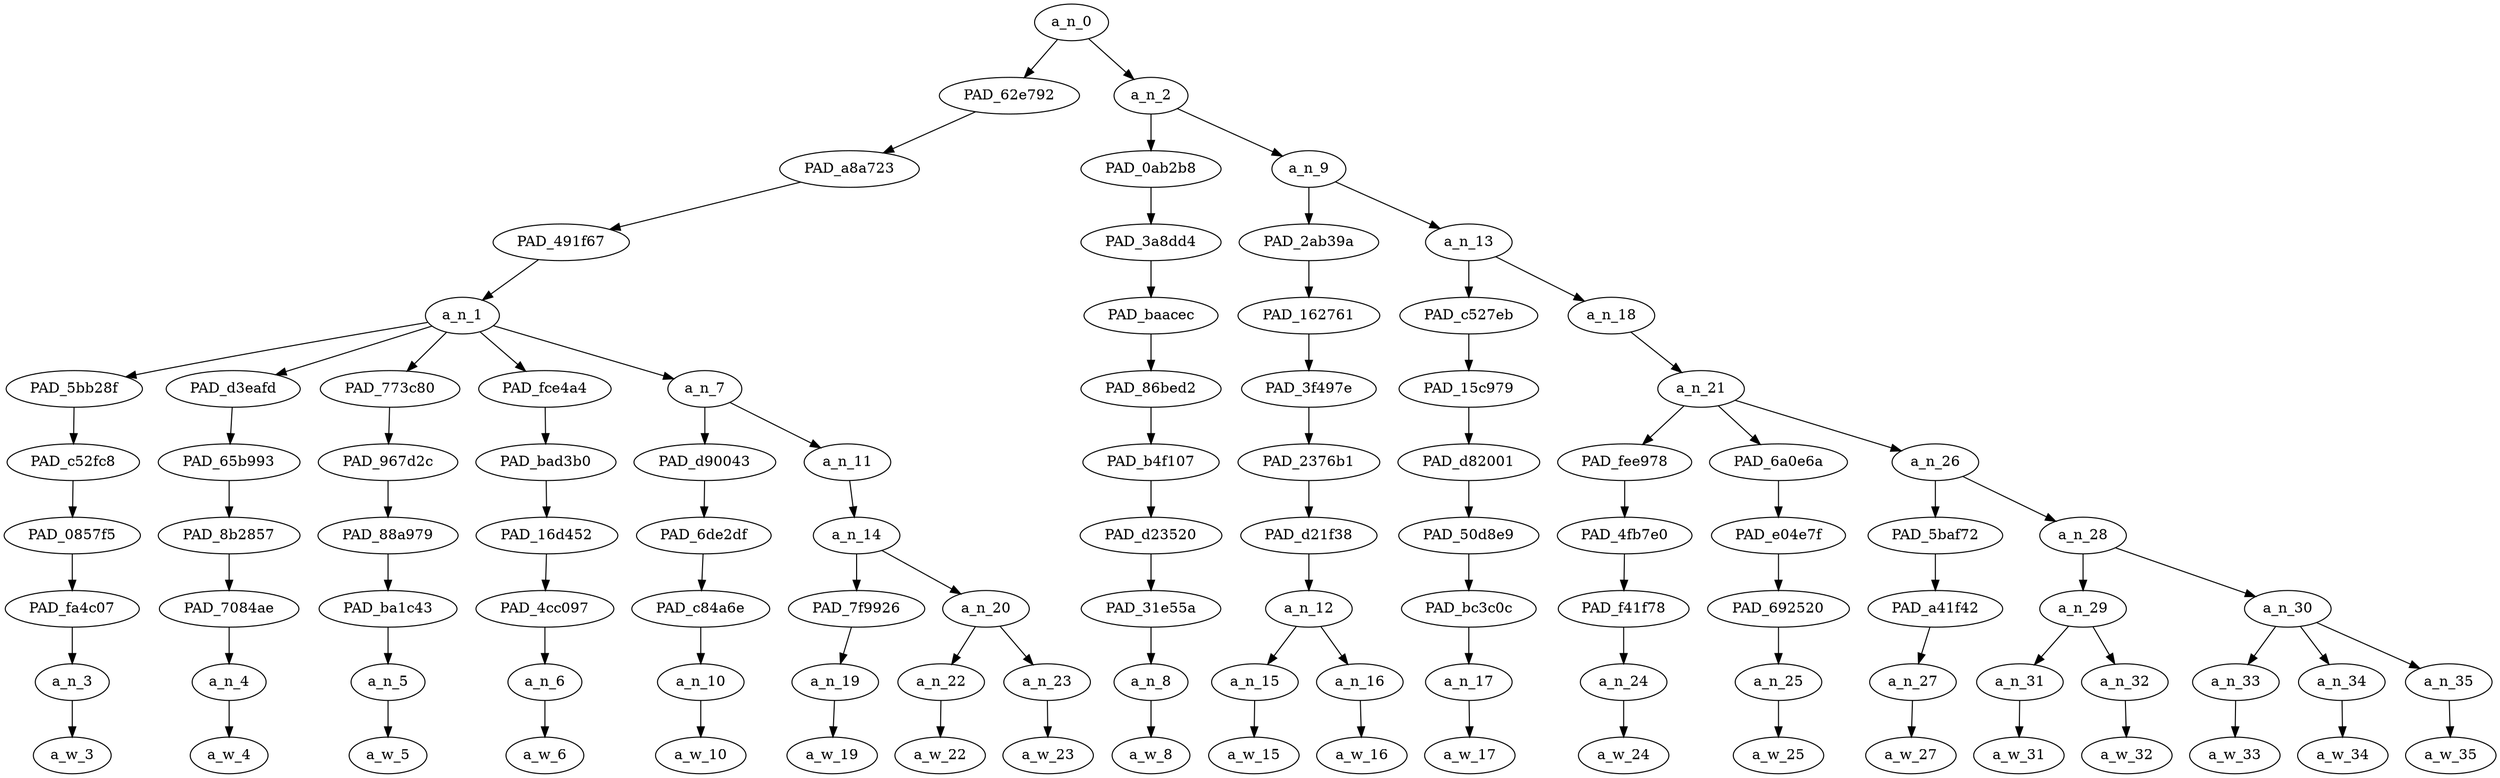 strict digraph "" {
	a_n_0	[div_dir=1,
		index=0,
		level=10,
		pos="5.803645833333334,10!",
		text_span="[0, 1, 2, 3, 4, 5, 6, 7, 8, 9, 10, 11, 12, 13, 14, 15, 16, 17, 18, 19]",
		value=0.99999999];
	PAD_62e792	[div_dir=1,
		index=0,
		level=9,
		pos="2.175,9!",
		text_span="[0, 1, 2, 3, 4, 5, 6, 7]",
		value=0.46282709];
	a_n_0 -> PAD_62e792;
	a_n_2	[div_dir=1,
		index=1,
		level=9,
		pos="9.432291666666668,9!",
		text_span="[8, 9, 10, 11, 12, 13, 14, 15, 16, 17, 18, 19]",
		value=0.53657646];
	a_n_0 -> a_n_2;
	PAD_a8a723	[div_dir=1,
		index=0,
		level=8,
		pos="2.175,8!",
		text_span="[0, 1, 2, 3, 4, 5, 6, 7]",
		value=0.46282709];
	PAD_62e792 -> PAD_a8a723;
	PAD_491f67	[div_dir=1,
		index=0,
		level=7,
		pos="2.175,7!",
		text_span="[0, 1, 2, 3, 4, 5, 6, 7]",
		value=0.46282709];
	PAD_a8a723 -> PAD_491f67;
	a_n_1	[div_dir=1,
		index=0,
		level=6,
		pos="2.175,6!",
		text_span="[0, 1, 2, 3, 4, 5, 6, 7]",
		value=0.46282709];
	PAD_491f67 -> a_n_1;
	PAD_5bb28f	[div_dir=-1,
		index=0,
		level=5,
		pos="0.0,5!",
		text_span="[0]",
		value=0.06522092];
	a_n_1 -> PAD_5bb28f;
	PAD_d3eafd	[div_dir=-1,
		index=1,
		level=5,
		pos="1.0,5!",
		text_span="[1]",
		value=0.07054873];
	a_n_1 -> PAD_d3eafd;
	PAD_773c80	[div_dir=1,
		index=2,
		level=5,
		pos="2.0,5!",
		text_span="[2]",
		value=0.04254580];
	a_n_1 -> PAD_773c80;
	PAD_fce4a4	[div_dir=1,
		index=3,
		level=5,
		pos="3.0,5!",
		text_span="[3]",
		value=0.05200696];
	a_n_1 -> PAD_fce4a4;
	a_n_7	[div_dir=1,
		index=4,
		level=5,
		pos="4.875,5!",
		text_span="[4, 5, 6, 7]",
		value=0.23201778];
	a_n_1 -> a_n_7;
	PAD_c52fc8	[div_dir=-1,
		index=0,
		level=4,
		pos="0.0,4!",
		text_span="[0]",
		value=0.06522092];
	PAD_5bb28f -> PAD_c52fc8;
	PAD_0857f5	[div_dir=-1,
		index=0,
		level=3,
		pos="0.0,3!",
		text_span="[0]",
		value=0.06522092];
	PAD_c52fc8 -> PAD_0857f5;
	PAD_fa4c07	[div_dir=-1,
		index=0,
		level=2,
		pos="0.0,2!",
		text_span="[0]",
		value=0.06522092];
	PAD_0857f5 -> PAD_fa4c07;
	a_n_3	[div_dir=-1,
		index=0,
		level=1,
		pos="0.0,1!",
		text_span="[0]",
		value=0.06522092];
	PAD_fa4c07 -> a_n_3;
	a_w_3	[div_dir=0,
		index=0,
		level=0,
		pos="0,0!",
		text_span="[0]",
		value="<user>"];
	a_n_3 -> a_w_3;
	PAD_65b993	[div_dir=-1,
		index=1,
		level=4,
		pos="1.0,4!",
		text_span="[1]",
		value=0.07054873];
	PAD_d3eafd -> PAD_65b993;
	PAD_8b2857	[div_dir=-1,
		index=1,
		level=3,
		pos="1.0,3!",
		text_span="[1]",
		value=0.07054873];
	PAD_65b993 -> PAD_8b2857;
	PAD_7084ae	[div_dir=-1,
		index=1,
		level=2,
		pos="1.0,2!",
		text_span="[1]",
		value=0.07054873];
	PAD_8b2857 -> PAD_7084ae;
	a_n_4	[div_dir=-1,
		index=1,
		level=1,
		pos="1.0,1!",
		text_span="[1]",
		value=0.07054873];
	PAD_7084ae -> a_n_4;
	a_w_4	[div_dir=0,
		index=1,
		level=0,
		pos="1,0!",
		text_span="[1]",
		value="<u200d>"];
	a_n_4 -> a_w_4;
	PAD_967d2c	[div_dir=1,
		index=2,
		level=4,
		pos="2.0,4!",
		text_span="[2]",
		value=0.04254580];
	PAD_773c80 -> PAD_967d2c;
	PAD_88a979	[div_dir=1,
		index=2,
		level=3,
		pos="2.0,3!",
		text_span="[2]",
		value=0.04254580];
	PAD_967d2c -> PAD_88a979;
	PAD_ba1c43	[div_dir=1,
		index=2,
		level=2,
		pos="2.0,2!",
		text_span="[2]",
		value=0.04254580];
	PAD_88a979 -> PAD_ba1c43;
	a_n_5	[div_dir=1,
		index=2,
		level=1,
		pos="2.0,1!",
		text_span="[2]",
		value=0.04254580];
	PAD_ba1c43 -> a_n_5;
	a_w_5	[div_dir=0,
		index=2,
		level=0,
		pos="2,0!",
		text_span="[2]",
		value=daily];
	a_n_5 -> a_w_5;
	PAD_bad3b0	[div_dir=1,
		index=3,
		level=4,
		pos="3.0,4!",
		text_span="[3]",
		value=0.05200696];
	PAD_fce4a4 -> PAD_bad3b0;
	PAD_16d452	[div_dir=1,
		index=3,
		level=3,
		pos="3.0,3!",
		text_span="[3]",
		value=0.05200696];
	PAD_bad3b0 -> PAD_16d452;
	PAD_4cc097	[div_dir=1,
		index=3,
		level=2,
		pos="3.0,2!",
		text_span="[3]",
		value=0.05200696];
	PAD_16d452 -> PAD_4cc097;
	a_n_6	[div_dir=1,
		index=3,
		level=1,
		pos="3.0,1!",
		text_span="[3]",
		value=0.05200696];
	PAD_4cc097 -> a_n_6;
	a_w_6	[div_dir=0,
		index=3,
		level=0,
		pos="3,0!",
		text_span="[3]",
		value=reminder];
	a_n_6 -> a_w_6;
	PAD_d90043	[div_dir=1,
		index=4,
		level=4,
		pos="4.0,4!",
		text_span="[4]",
		value=0.02720861];
	a_n_7 -> PAD_d90043;
	a_n_11	[div_dir=1,
		index=5,
		level=4,
		pos="5.75,4!",
		text_span="[5, 6, 7]",
		value=0.20426193];
	a_n_7 -> a_n_11;
	PAD_6de2df	[div_dir=1,
		index=4,
		level=3,
		pos="4.0,3!",
		text_span="[4]",
		value=0.02720861];
	PAD_d90043 -> PAD_6de2df;
	PAD_c84a6e	[div_dir=1,
		index=4,
		level=2,
		pos="4.0,2!",
		text_span="[4]",
		value=0.02720861];
	PAD_6de2df -> PAD_c84a6e;
	a_n_10	[div_dir=1,
		index=4,
		level=1,
		pos="4.0,1!",
		text_span="[4]",
		value=0.02720861];
	PAD_c84a6e -> a_n_10;
	a_w_10	[div_dir=0,
		index=4,
		level=0,
		pos="4,0!",
		text_span="[4]",
		value=that];
	a_n_10 -> a_w_10;
	a_n_14	[div_dir=1,
		index=5,
		level=3,
		pos="5.75,3!",
		text_span="[5, 6, 7]",
		value=0.20368473];
	a_n_11 -> a_n_14;
	PAD_7f9926	[div_dir=-1,
		index=5,
		level=2,
		pos="5.0,2!",
		text_span="[5]",
		value=0.03824645];
	a_n_14 -> PAD_7f9926;
	a_n_20	[div_dir=1,
		index=6,
		level=2,
		pos="6.5,2!",
		text_span="[6, 7]",
		value=0.16486108];
	a_n_14 -> a_n_20;
	a_n_19	[div_dir=-1,
		index=5,
		level=1,
		pos="5.0,1!",
		text_span="[5]",
		value=0.03824645];
	PAD_7f9926 -> a_n_19;
	a_w_19	[div_dir=0,
		index=5,
		level=0,
		pos="5,0!",
		text_span="[5]",
		value=nick];
	a_n_19 -> a_w_19;
	a_n_22	[div_dir=1,
		index=6,
		level=1,
		pos="6.0,1!",
		text_span="[6]",
		value=0.03157764];
	a_n_20 -> a_n_22;
	a_n_23	[div_dir=1,
		index=7,
		level=1,
		pos="7.0,1!",
		text_span="[7]",
		value=0.13258241];
	a_n_20 -> a_n_23;
	a_w_22	[div_dir=0,
		index=6,
		level=0,
		pos="6,0!",
		text_span="[6]",
		value=the];
	a_n_22 -> a_w_22;
	a_w_23	[div_dir=0,
		index=7,
		level=0,
		pos="7,0!",
		text_span="[7]",
		value=spic];
	a_n_23 -> a_w_23;
	PAD_0ab2b8	[div_dir=-1,
		index=1,
		level=8,
		pos="8.0,8!",
		text_span="[8]",
		value=0.02348194];
	a_n_2 -> PAD_0ab2b8;
	a_n_9	[div_dir=1,
		index=2,
		level=8,
		pos="10.864583333333334,8!",
		text_span="[9, 10, 11, 12, 13, 14, 15, 16, 17, 18, 19]",
		value=0.51270531];
	a_n_2 -> a_n_9;
	PAD_3a8dd4	[div_dir=-1,
		index=1,
		level=7,
		pos="8.0,7!",
		text_span="[8]",
		value=0.02348194];
	PAD_0ab2b8 -> PAD_3a8dd4;
	PAD_baacec	[div_dir=-1,
		index=1,
		level=6,
		pos="8.0,6!",
		text_span="[8]",
		value=0.02348194];
	PAD_3a8dd4 -> PAD_baacec;
	PAD_86bed2	[div_dir=-1,
		index=5,
		level=5,
		pos="8.0,5!",
		text_span="[8]",
		value=0.02348194];
	PAD_baacec -> PAD_86bed2;
	PAD_b4f107	[div_dir=-1,
		index=6,
		level=4,
		pos="8.0,4!",
		text_span="[8]",
		value=0.02348194];
	PAD_86bed2 -> PAD_b4f107;
	PAD_d23520	[div_dir=-1,
		index=6,
		level=3,
		pos="8.0,3!",
		text_span="[8]",
		value=0.02348194];
	PAD_b4f107 -> PAD_d23520;
	PAD_31e55a	[div_dir=-1,
		index=7,
		level=2,
		pos="8.0,2!",
		text_span="[8]",
		value=0.02348194];
	PAD_d23520 -> PAD_31e55a;
	a_n_8	[div_dir=-1,
		index=8,
		level=1,
		pos="8.0,1!",
		text_span="[8]",
		value=0.02348194];
	PAD_31e55a -> a_n_8;
	a_w_8	[div_dir=0,
		index=8,
		level=0,
		pos="8,0!",
		text_span="[8]",
		value=is];
	a_n_8 -> a_w_8;
	PAD_2ab39a	[div_dir=1,
		index=2,
		level=7,
		pos="9.5,7!",
		text_span="[9, 10]",
		value=0.10713366];
	a_n_9 -> PAD_2ab39a;
	a_n_13	[div_dir=1,
		index=3,
		level=7,
		pos="12.229166666666668,7!",
		text_span="[11, 12, 13, 14, 15, 16, 17, 18, 19]",
		value=0.40516274];
	a_n_9 -> a_n_13;
	PAD_162761	[div_dir=1,
		index=2,
		level=6,
		pos="9.5,6!",
		text_span="[9, 10]",
		value=0.10713366];
	PAD_2ab39a -> PAD_162761;
	PAD_3f497e	[div_dir=1,
		index=6,
		level=5,
		pos="9.5,5!",
		text_span="[9, 10]",
		value=0.10713366];
	PAD_162761 -> PAD_3f497e;
	PAD_2376b1	[div_dir=1,
		index=7,
		level=4,
		pos="9.5,4!",
		text_span="[9, 10]",
		value=0.10713366];
	PAD_3f497e -> PAD_2376b1;
	PAD_d21f38	[div_dir=1,
		index=7,
		level=3,
		pos="9.5,3!",
		text_span="[9, 10]",
		value=0.10713366];
	PAD_2376b1 -> PAD_d21f38;
	a_n_12	[div_dir=1,
		index=8,
		level=2,
		pos="9.5,2!",
		text_span="[9, 10]",
		value=0.10713366];
	PAD_d21f38 -> a_n_12;
	a_n_15	[div_dir=1,
		index=9,
		level=1,
		pos="9.0,1!",
		text_span="[9]",
		value=0.02250445];
	a_n_12 -> a_n_15;
	a_n_16	[div_dir=1,
		index=10,
		level=1,
		pos="10.0,1!",
		text_span="[10]",
		value=0.08439820];
	a_n_12 -> a_n_16;
	a_w_15	[div_dir=0,
		index=9,
		level=0,
		pos="9,0!",
		text_span="[9]",
		value=a];
	a_n_15 -> a_w_15;
	a_w_16	[div_dir=0,
		index=10,
		level=0,
		pos="10,0!",
		text_span="[10]",
		value=faggot];
	a_n_16 -> a_w_16;
	PAD_c527eb	[div_dir=1,
		index=3,
		level=6,
		pos="11.0,6!",
		text_span="[11]",
		value=0.02481772];
	a_n_13 -> PAD_c527eb;
	a_n_18	[div_dir=1,
		index=4,
		level=6,
		pos="13.458333333333334,6!",
		text_span="[12, 13, 14, 15, 16, 17, 18, 19]",
		value=0.38000742];
	a_n_13 -> a_n_18;
	PAD_15c979	[div_dir=1,
		index=7,
		level=5,
		pos="11.0,5!",
		text_span="[11]",
		value=0.02481772];
	PAD_c527eb -> PAD_15c979;
	PAD_d82001	[div_dir=1,
		index=8,
		level=4,
		pos="11.0,4!",
		text_span="[11]",
		value=0.02481772];
	PAD_15c979 -> PAD_d82001;
	PAD_50d8e9	[div_dir=1,
		index=8,
		level=3,
		pos="11.0,3!",
		text_span="[11]",
		value=0.02481772];
	PAD_d82001 -> PAD_50d8e9;
	PAD_bc3c0c	[div_dir=1,
		index=9,
		level=2,
		pos="11.0,2!",
		text_span="[11]",
		value=0.02481772];
	PAD_50d8e9 -> PAD_bc3c0c;
	a_n_17	[div_dir=1,
		index=11,
		level=1,
		pos="11.0,1!",
		text_span="[11]",
		value=0.02481772];
	PAD_bc3c0c -> a_n_17;
	a_w_17	[div_dir=0,
		index=11,
		level=0,
		pos="11,0!",
		text_span="[11]",
		value=who];
	a_n_17 -> a_w_17;
	a_n_21	[div_dir=1,
		index=8,
		level=5,
		pos="13.458333333333334,5!",
		text_span="[12, 13, 14, 15, 16, 17, 18, 19]",
		value=0.37968845];
	a_n_18 -> a_n_21;
	PAD_fee978	[div_dir=-1,
		index=9,
		level=4,
		pos="12.0,4!",
		text_span="[12]",
		value=0.02713861];
	a_n_21 -> PAD_fee978;
	PAD_6a0e6a	[div_dir=-1,
		index=10,
		level=4,
		pos="13.0,4!",
		text_span="[13]",
		value=0.02494235];
	a_n_21 -> PAD_6a0e6a;
	a_n_26	[div_dir=1,
		index=11,
		level=4,
		pos="15.375,4!",
		text_span="[14, 15, 16, 17, 18, 19]",
		value=0.32728852];
	a_n_21 -> a_n_26;
	PAD_4fb7e0	[div_dir=-1,
		index=9,
		level=3,
		pos="12.0,3!",
		text_span="[12]",
		value=0.02713861];
	PAD_fee978 -> PAD_4fb7e0;
	PAD_f41f78	[div_dir=-1,
		index=10,
		level=2,
		pos="12.0,2!",
		text_span="[12]",
		value=0.02713861];
	PAD_4fb7e0 -> PAD_f41f78;
	a_n_24	[div_dir=-1,
		index=12,
		level=1,
		pos="12.0,1!",
		text_span="[12]",
		value=0.02713861];
	PAD_f41f78 -> a_n_24;
	a_w_24	[div_dir=0,
		index=12,
		level=0,
		pos="12,0!",
		text_span="[12]",
		value=gets];
	a_n_24 -> a_w_24;
	PAD_e04e7f	[div_dir=-1,
		index=10,
		level=3,
		pos="13.0,3!",
		text_span="[13]",
		value=0.02494235];
	PAD_6a0e6a -> PAD_e04e7f;
	PAD_692520	[div_dir=-1,
		index=11,
		level=2,
		pos="13.0,2!",
		text_span="[13]",
		value=0.02494235];
	PAD_e04e7f -> PAD_692520;
	a_n_25	[div_dir=-1,
		index=13,
		level=1,
		pos="13.0,1!",
		text_span="[13]",
		value=0.02494235];
	PAD_692520 -> a_n_25;
	a_w_25	[div_dir=0,
		index=13,
		level=0,
		pos="13,0!",
		text_span="[13]",
		value=off];
	a_n_25 -> a_w_25;
	PAD_5baf72	[div_dir=1,
		index=11,
		level=3,
		pos="14.0,3!",
		text_span="[14]",
		value=0.02982919];
	a_n_26 -> PAD_5baf72;
	a_n_28	[div_dir=1,
		index=12,
		level=3,
		pos="16.75,3!",
		text_span="[15, 16, 17, 18, 19]",
		value=0.29703768];
	a_n_26 -> a_n_28;
	PAD_a41f42	[div_dir=1,
		index=12,
		level=2,
		pos="14.0,2!",
		text_span="[14]",
		value=0.02982919];
	PAD_5baf72 -> PAD_a41f42;
	a_n_27	[div_dir=1,
		index=14,
		level=1,
		pos="14.0,1!",
		text_span="[14]",
		value=0.02982919];
	PAD_a41f42 -> a_n_27;
	a_w_27	[div_dir=0,
		index=14,
		level=0,
		pos="14,0!",
		text_span="[14]",
		value=on];
	a_n_27 -> a_w_27;
	a_n_29	[div_dir=1,
		index=13,
		level=2,
		pos="15.5,2!",
		text_span="[15, 16]",
		value=0.17957226];
	a_n_28 -> a_n_29;
	a_n_30	[div_dir=1,
		index=14,
		level=2,
		pos="18.0,2!",
		text_span="[17, 18, 19]",
		value=0.11708530];
	a_n_28 -> a_n_30;
	a_n_31	[div_dir=1,
		index=15,
		level=1,
		pos="15.0,1!",
		text_span="[15]",
		value=0.10718044];
	a_n_29 -> a_n_31;
	a_n_32	[div_dir=1,
		index=16,
		level=1,
		pos="16.0,1!",
		text_span="[16]",
		value=0.07213168];
	a_n_29 -> a_n_32;
	a_w_31	[div_dir=0,
		index=15,
		level=0,
		pos="15,0!",
		text_span="[15]",
		value=catboy];
	a_n_31 -> a_w_31;
	a_w_32	[div_dir=0,
		index=16,
		level=0,
		pos="16,0!",
		text_span="[16]",
		value=porn];
	a_n_32 -> a_w_32;
	a_n_33	[div_dir=1,
		index=17,
		level=1,
		pos="17.0,1!",
		text_span="[17]",
		value=0.05149839];
	a_n_30 -> a_n_33;
	a_n_34	[div_dir=1,
		index=18,
		level=1,
		pos="18.0,1!",
		text_span="[18]",
		value=0.02817150];
	a_n_30 -> a_n_34;
	a_n_35	[div_dir=1,
		index=19,
		level=1,
		pos="19.0,1!",
		text_span="[19]",
		value=0.03713688];
	a_n_30 -> a_n_35;
	a_w_33	[div_dir=0,
		index=17,
		level=0,
		pos="17,0!",
		text_span="[17]",
		value=pathetic];
	a_n_33 -> a_w_33;
	a_w_34	[div_dir=0,
		index=18,
		level=0,
		pos="18,0!",
		text_span="[18]",
		value=and];
	a_n_34 -> a_w_34;
	a_w_35	[div_dir=0,
		index=19,
		level=0,
		pos="19,0!",
		text_span="[19]",
		value=sad];
	a_n_35 -> a_w_35;
}
